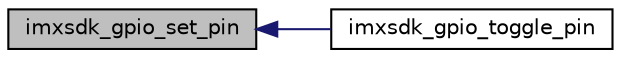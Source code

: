 digraph "imxsdk_gpio_set_pin"
{
  edge [fontname="Helvetica",fontsize="10",labelfontname="Helvetica",labelfontsize="10"];
  node [fontname="Helvetica",fontsize="10",shape=record];
  rankdir="LR";
  Node22 [label="imxsdk_gpio_set_pin",height=0.2,width=0.4,color="black", fillcolor="grey75", style="filled", fontcolor="black"];
  Node22 -> Node23 [dir="back",color="midnightblue",fontsize="10",style="solid",fontname="Helvetica"];
  Node23 [label="imxsdk_gpio_toggle_pin",height=0.2,width=0.4,color="black", fillcolor="white", style="filled",URL="$i_8mx_2gpio__driver_8c.html#ae148f03acb82e770f701da0627706b70"];
}
